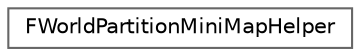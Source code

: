 digraph "Graphical Class Hierarchy"
{
 // INTERACTIVE_SVG=YES
 // LATEX_PDF_SIZE
  bgcolor="transparent";
  edge [fontname=Helvetica,fontsize=10,labelfontname=Helvetica,labelfontsize=10];
  node [fontname=Helvetica,fontsize=10,shape=box,height=0.2,width=0.4];
  rankdir="LR";
  Node0 [id="Node000000",label="FWorldPartitionMiniMapHelper",height=0.2,width=0.4,color="grey40", fillcolor="white", style="filled",URL="$d8/d67/classFWorldPartitionMiniMapHelper.html",tooltip=" "];
}
